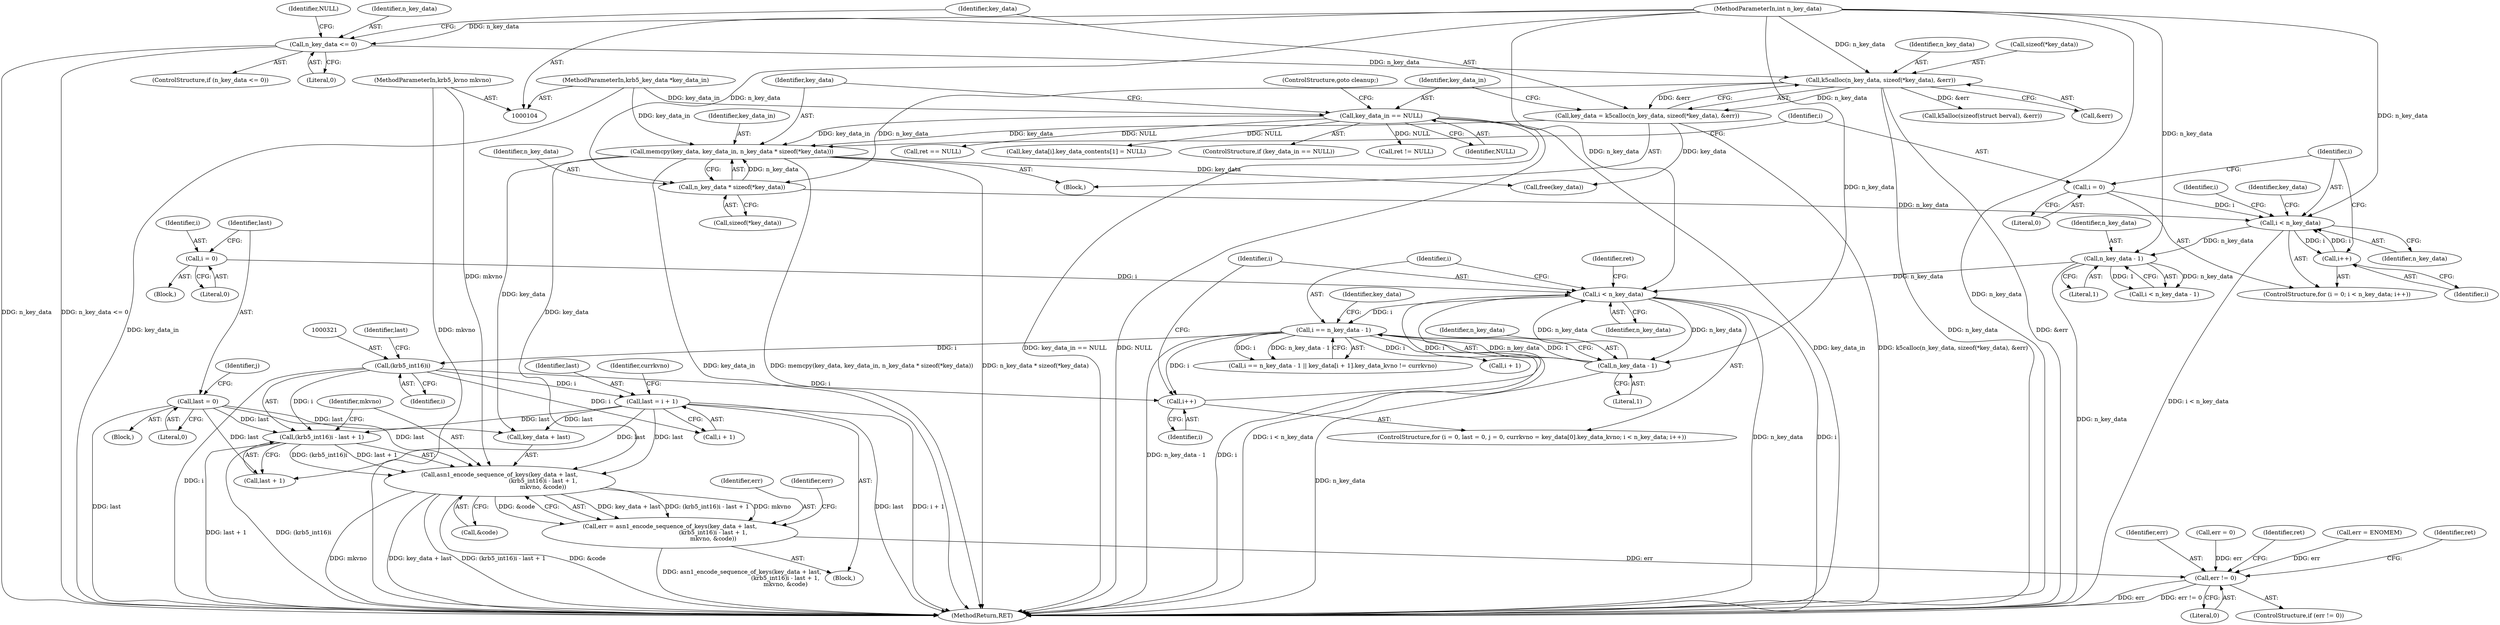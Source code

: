 digraph "0_krb5_dc7ed55c689d57de7f7408b34631bf06fec9dab1@pointer" {
"1000315" [label="(Call,asn1_encode_sequence_of_keys(key_data + last,\n                                               (krb5_int16)i - last + 1,\n                                               mkvno, &code))"];
"1000146" [label="(Call,memcpy(key_data, key_data_in, n_key_data * sizeof(*key_data)))"];
"1000132" [label="(Call,key_data = k5calloc(n_key_data, sizeof(*key_data), &err))"];
"1000134" [label="(Call,k5calloc(n_key_data, sizeof(*key_data), &err))"];
"1000127" [label="(Call,n_key_data <= 0)"];
"1000106" [label="(MethodParameterIn,int n_key_data)"];
"1000142" [label="(Call,key_data_in == NULL)"];
"1000105" [label="(MethodParameterIn,krb5_key_data *key_data_in)"];
"1000149" [label="(Call,n_key_data * sizeof(*key_data))"];
"1000259" [label="(Call,last = 0)"];
"1000354" [label="(Call,last = i + 1)"];
"1000320" [label="(Call,(krb5_int16)i)"];
"1000282" [label="(Call,i == n_key_data - 1)"];
"1000273" [label="(Call,i < n_key_data)"];
"1000276" [label="(Call,i++)"];
"1000255" [label="(Call,i = 0)"];
"1000284" [label="(Call,n_key_data - 1)"];
"1000213" [label="(Call,n_key_data - 1)"];
"1000158" [label="(Call,i < n_key_data)"];
"1000155" [label="(Call,i = 0)"];
"1000161" [label="(Call,i++)"];
"1000319" [label="(Call,(krb5_int16)i - last + 1)"];
"1000107" [label="(MethodParameterIn,krb5_kvno mkvno)"];
"1000313" [label="(Call,err = asn1_encode_sequence_of_keys(key_data + last,\n                                               (krb5_int16)i - last + 1,\n                                               mkvno, &code))"];
"1000375" [label="(Call,err != 0)"];
"1000281" [label="(Call,i == n_key_data - 1 || key_data[i + 1].key_data_kvno != currkvno)"];
"1000381" [label="(Identifier,ret)"];
"1000354" [label="(Call,last = i + 1)"];
"1000296" [label="(Block,)"];
"1000249" [label="(Call,err = ENOMEM)"];
"1000142" [label="(Call,key_data_in == NULL)"];
"1000282" [label="(Call,i == n_key_data - 1)"];
"1000409" [label="(Identifier,ret)"];
"1000105" [label="(MethodParameterIn,krb5_key_data *key_data_in)"];
"1000314" [label="(Identifier,err)"];
"1000330" [label="(Identifier,err)"];
"1000155" [label="(Call,i = 0)"];
"1000258" [label="(Block,)"];
"1000150" [label="(Identifier,n_key_data)"];
"1000257" [label="(Literal,0)"];
"1000106" [label="(MethodParameterIn,int n_key_data)"];
"1000198" [label="(Call,key_data[i].key_data_contents[1] = NULL)"];
"1000145" [label="(ControlStructure,goto cleanup;)"];
"1000276" [label="(Call,i++)"];
"1000277" [label="(Identifier,i)"];
"1000213" [label="(Call,n_key_data - 1)"];
"1000320" [label="(Call,(krb5_int16)i)"];
"1000259" [label="(Call,last = 0)"];
"1000141" [label="(ControlStructure,if (key_data_in == NULL))"];
"1000162" [label="(Identifier,i)"];
"1000156" [label="(Identifier,i)"];
"1000108" [label="(Block,)"];
"1000375" [label="(Call,err != 0)"];
"1000261" [label="(Literal,0)"];
"1000135" [label="(Identifier,n_key_data)"];
"1000129" [label="(Literal,0)"];
"1000284" [label="(Call,n_key_data - 1)"];
"1000147" [label="(Identifier,key_data)"];
"1000209" [label="(Identifier,i)"];
"1000275" [label="(Identifier,n_key_data)"];
"1000260" [label="(Identifier,last)"];
"1000274" [label="(Identifier,i)"];
"1000134" [label="(Call,k5calloc(n_key_data, sizeof(*key_data), &err))"];
"1000376" [label="(Identifier,err)"];
"1000128" [label="(Identifier,n_key_data)"];
"1000324" [label="(Identifier,last)"];
"1000126" [label="(ControlStructure,if (n_key_data <= 0))"];
"1000132" [label="(Call,key_data = k5calloc(n_key_data, sizeof(*key_data), &err))"];
"1000158" [label="(Call,i < n_key_data)"];
"1000214" [label="(Identifier,n_key_data)"];
"1000285" [label="(Identifier,n_key_data)"];
"1000255" [label="(Call,i = 0)"];
"1000256" [label="(Identifier,i)"];
"1000143" [label="(Identifier,key_data_in)"];
"1000327" [label="(Call,&code)"];
"1000154" [label="(ControlStructure,for (i = 0; i < n_key_data; i++))"];
"1000283" [label="(Identifier,i)"];
"1000323" [label="(Call,last + 1)"];
"1000315" [label="(Call,asn1_encode_sequence_of_keys(key_data + last,\n                                               (krb5_int16)i - last + 1,\n                                               mkvno, &code))"];
"1000253" [label="(ControlStructure,for (i = 0, last = 0, j = 0, currkvno = key_data[0].key_data_kvno; i < n_key_data; i++))"];
"1000374" [label="(ControlStructure,if (err != 0))"];
"1000151" [label="(Call,sizeof(*key_data))"];
"1000254" [label="(Block,)"];
"1000356" [label="(Call,i + 1)"];
"1000107" [label="(MethodParameterIn,krb5_kvno mkvno)"];
"1000211" [label="(Call,i < n_key_data - 1)"];
"1000149" [label="(Call,n_key_data * sizeof(*key_data))"];
"1000122" [label="(Call,err = 0)"];
"1000326" [label="(Identifier,mkvno)"];
"1000360" [label="(Identifier,currkvno)"];
"1000127" [label="(Call,n_key_data <= 0)"];
"1000148" [label="(Identifier,key_data_in)"];
"1000286" [label="(Literal,1)"];
"1000146" [label="(Call,memcpy(key_data, key_data_in, n_key_data * sizeof(*key_data)))"];
"1000380" [label="(Call,ret != NULL)"];
"1000291" [label="(Call,i + 1)"];
"1000372" [label="(Call,free(key_data))"];
"1000144" [label="(Identifier,NULL)"];
"1000157" [label="(Literal,0)"];
"1000168" [label="(Identifier,key_data)"];
"1000316" [label="(Call,key_data + last)"];
"1000273" [label="(Call,i < n_key_data)"];
"1000136" [label="(Call,sizeof(*key_data))"];
"1000319" [label="(Call,(krb5_int16)i - last + 1)"];
"1000161" [label="(Call,i++)"];
"1000301" [label="(Call,k5alloc(sizeof(struct berval), &err))"];
"1000160" [label="(Identifier,n_key_data)"];
"1000355" [label="(Identifier,last)"];
"1000377" [label="(Literal,0)"];
"1000131" [label="(Identifier,NULL)"];
"1000290" [label="(Identifier,key_data)"];
"1000133" [label="(Identifier,key_data)"];
"1000313" [label="(Call,err = asn1_encode_sequence_of_keys(key_data + last,\n                                               (krb5_int16)i - last + 1,\n                                               mkvno, &code))"];
"1000139" [label="(Call,&err)"];
"1000322" [label="(Identifier,i)"];
"1000410" [label="(MethodReturn,RET)"];
"1000264" [label="(Identifier,j)"];
"1000159" [label="(Identifier,i)"];
"1000245" [label="(Call,ret == NULL)"];
"1000368" [label="(Identifier,ret)"];
"1000215" [label="(Literal,1)"];
"1000315" -> "1000313"  [label="AST: "];
"1000315" -> "1000327"  [label="CFG: "];
"1000316" -> "1000315"  [label="AST: "];
"1000319" -> "1000315"  [label="AST: "];
"1000326" -> "1000315"  [label="AST: "];
"1000327" -> "1000315"  [label="AST: "];
"1000313" -> "1000315"  [label="CFG: "];
"1000315" -> "1000410"  [label="DDG: mkvno"];
"1000315" -> "1000410"  [label="DDG: key_data + last"];
"1000315" -> "1000410"  [label="DDG: (krb5_int16)i - last + 1"];
"1000315" -> "1000410"  [label="DDG: &code"];
"1000315" -> "1000313"  [label="DDG: key_data + last"];
"1000315" -> "1000313"  [label="DDG: (krb5_int16)i - last + 1"];
"1000315" -> "1000313"  [label="DDG: mkvno"];
"1000315" -> "1000313"  [label="DDG: &code"];
"1000146" -> "1000315"  [label="DDG: key_data"];
"1000259" -> "1000315"  [label="DDG: last"];
"1000354" -> "1000315"  [label="DDG: last"];
"1000319" -> "1000315"  [label="DDG: (krb5_int16)i"];
"1000319" -> "1000315"  [label="DDG: last + 1"];
"1000107" -> "1000315"  [label="DDG: mkvno"];
"1000146" -> "1000108"  [label="AST: "];
"1000146" -> "1000149"  [label="CFG: "];
"1000147" -> "1000146"  [label="AST: "];
"1000148" -> "1000146"  [label="AST: "];
"1000149" -> "1000146"  [label="AST: "];
"1000156" -> "1000146"  [label="CFG: "];
"1000146" -> "1000410"  [label="DDG: n_key_data * sizeof(*key_data)"];
"1000146" -> "1000410"  [label="DDG: key_data_in"];
"1000146" -> "1000410"  [label="DDG: memcpy(key_data, key_data_in, n_key_data * sizeof(*key_data))"];
"1000132" -> "1000146"  [label="DDG: key_data"];
"1000142" -> "1000146"  [label="DDG: key_data_in"];
"1000105" -> "1000146"  [label="DDG: key_data_in"];
"1000149" -> "1000146"  [label="DDG: n_key_data"];
"1000146" -> "1000316"  [label="DDG: key_data"];
"1000146" -> "1000372"  [label="DDG: key_data"];
"1000132" -> "1000108"  [label="AST: "];
"1000132" -> "1000134"  [label="CFG: "];
"1000133" -> "1000132"  [label="AST: "];
"1000134" -> "1000132"  [label="AST: "];
"1000143" -> "1000132"  [label="CFG: "];
"1000132" -> "1000410"  [label="DDG: k5calloc(n_key_data, sizeof(*key_data), &err)"];
"1000134" -> "1000132"  [label="DDG: n_key_data"];
"1000134" -> "1000132"  [label="DDG: &err"];
"1000132" -> "1000372"  [label="DDG: key_data"];
"1000134" -> "1000139"  [label="CFG: "];
"1000135" -> "1000134"  [label="AST: "];
"1000136" -> "1000134"  [label="AST: "];
"1000139" -> "1000134"  [label="AST: "];
"1000134" -> "1000410"  [label="DDG: &err"];
"1000134" -> "1000410"  [label="DDG: n_key_data"];
"1000127" -> "1000134"  [label="DDG: n_key_data"];
"1000106" -> "1000134"  [label="DDG: n_key_data"];
"1000134" -> "1000149"  [label="DDG: n_key_data"];
"1000134" -> "1000301"  [label="DDG: &err"];
"1000127" -> "1000126"  [label="AST: "];
"1000127" -> "1000129"  [label="CFG: "];
"1000128" -> "1000127"  [label="AST: "];
"1000129" -> "1000127"  [label="AST: "];
"1000131" -> "1000127"  [label="CFG: "];
"1000133" -> "1000127"  [label="CFG: "];
"1000127" -> "1000410"  [label="DDG: n_key_data <= 0"];
"1000127" -> "1000410"  [label="DDG: n_key_data"];
"1000106" -> "1000127"  [label="DDG: n_key_data"];
"1000106" -> "1000104"  [label="AST: "];
"1000106" -> "1000410"  [label="DDG: n_key_data"];
"1000106" -> "1000149"  [label="DDG: n_key_data"];
"1000106" -> "1000158"  [label="DDG: n_key_data"];
"1000106" -> "1000213"  [label="DDG: n_key_data"];
"1000106" -> "1000273"  [label="DDG: n_key_data"];
"1000106" -> "1000284"  [label="DDG: n_key_data"];
"1000142" -> "1000141"  [label="AST: "];
"1000142" -> "1000144"  [label="CFG: "];
"1000143" -> "1000142"  [label="AST: "];
"1000144" -> "1000142"  [label="AST: "];
"1000145" -> "1000142"  [label="CFG: "];
"1000147" -> "1000142"  [label="CFG: "];
"1000142" -> "1000410"  [label="DDG: key_data_in == NULL"];
"1000142" -> "1000410"  [label="DDG: NULL"];
"1000142" -> "1000410"  [label="DDG: key_data_in"];
"1000105" -> "1000142"  [label="DDG: key_data_in"];
"1000142" -> "1000198"  [label="DDG: NULL"];
"1000142" -> "1000245"  [label="DDG: NULL"];
"1000142" -> "1000380"  [label="DDG: NULL"];
"1000105" -> "1000104"  [label="AST: "];
"1000105" -> "1000410"  [label="DDG: key_data_in"];
"1000149" -> "1000151"  [label="CFG: "];
"1000150" -> "1000149"  [label="AST: "];
"1000151" -> "1000149"  [label="AST: "];
"1000149" -> "1000158"  [label="DDG: n_key_data"];
"1000259" -> "1000258"  [label="AST: "];
"1000259" -> "1000261"  [label="CFG: "];
"1000260" -> "1000259"  [label="AST: "];
"1000261" -> "1000259"  [label="AST: "];
"1000264" -> "1000259"  [label="CFG: "];
"1000259" -> "1000410"  [label="DDG: last"];
"1000259" -> "1000316"  [label="DDG: last"];
"1000259" -> "1000319"  [label="DDG: last"];
"1000259" -> "1000323"  [label="DDG: last"];
"1000354" -> "1000296"  [label="AST: "];
"1000354" -> "1000356"  [label="CFG: "];
"1000355" -> "1000354"  [label="AST: "];
"1000356" -> "1000354"  [label="AST: "];
"1000360" -> "1000354"  [label="CFG: "];
"1000354" -> "1000410"  [label="DDG: i + 1"];
"1000354" -> "1000410"  [label="DDG: last"];
"1000354" -> "1000316"  [label="DDG: last"];
"1000354" -> "1000319"  [label="DDG: last"];
"1000354" -> "1000323"  [label="DDG: last"];
"1000320" -> "1000354"  [label="DDG: i"];
"1000320" -> "1000319"  [label="AST: "];
"1000320" -> "1000322"  [label="CFG: "];
"1000321" -> "1000320"  [label="AST: "];
"1000322" -> "1000320"  [label="AST: "];
"1000324" -> "1000320"  [label="CFG: "];
"1000320" -> "1000410"  [label="DDG: i"];
"1000320" -> "1000276"  [label="DDG: i"];
"1000320" -> "1000319"  [label="DDG: i"];
"1000282" -> "1000320"  [label="DDG: i"];
"1000320" -> "1000356"  [label="DDG: i"];
"1000282" -> "1000281"  [label="AST: "];
"1000282" -> "1000284"  [label="CFG: "];
"1000283" -> "1000282"  [label="AST: "];
"1000284" -> "1000282"  [label="AST: "];
"1000290" -> "1000282"  [label="CFG: "];
"1000281" -> "1000282"  [label="CFG: "];
"1000282" -> "1000410"  [label="DDG: n_key_data - 1"];
"1000282" -> "1000410"  [label="DDG: i"];
"1000282" -> "1000276"  [label="DDG: i"];
"1000282" -> "1000281"  [label="DDG: i"];
"1000282" -> "1000281"  [label="DDG: n_key_data - 1"];
"1000273" -> "1000282"  [label="DDG: i"];
"1000284" -> "1000282"  [label="DDG: n_key_data"];
"1000284" -> "1000282"  [label="DDG: 1"];
"1000282" -> "1000291"  [label="DDG: i"];
"1000273" -> "1000253"  [label="AST: "];
"1000273" -> "1000275"  [label="CFG: "];
"1000274" -> "1000273"  [label="AST: "];
"1000275" -> "1000273"  [label="AST: "];
"1000283" -> "1000273"  [label="CFG: "];
"1000368" -> "1000273"  [label="CFG: "];
"1000273" -> "1000410"  [label="DDG: n_key_data"];
"1000273" -> "1000410"  [label="DDG: i"];
"1000273" -> "1000410"  [label="DDG: i < n_key_data"];
"1000276" -> "1000273"  [label="DDG: i"];
"1000255" -> "1000273"  [label="DDG: i"];
"1000284" -> "1000273"  [label="DDG: n_key_data"];
"1000213" -> "1000273"  [label="DDG: n_key_data"];
"1000273" -> "1000284"  [label="DDG: n_key_data"];
"1000276" -> "1000253"  [label="AST: "];
"1000276" -> "1000277"  [label="CFG: "];
"1000277" -> "1000276"  [label="AST: "];
"1000274" -> "1000276"  [label="CFG: "];
"1000255" -> "1000254"  [label="AST: "];
"1000255" -> "1000257"  [label="CFG: "];
"1000256" -> "1000255"  [label="AST: "];
"1000257" -> "1000255"  [label="AST: "];
"1000260" -> "1000255"  [label="CFG: "];
"1000284" -> "1000286"  [label="CFG: "];
"1000285" -> "1000284"  [label="AST: "];
"1000286" -> "1000284"  [label="AST: "];
"1000284" -> "1000410"  [label="DDG: n_key_data"];
"1000213" -> "1000211"  [label="AST: "];
"1000213" -> "1000215"  [label="CFG: "];
"1000214" -> "1000213"  [label="AST: "];
"1000215" -> "1000213"  [label="AST: "];
"1000211" -> "1000213"  [label="CFG: "];
"1000213" -> "1000410"  [label="DDG: n_key_data"];
"1000213" -> "1000211"  [label="DDG: n_key_data"];
"1000213" -> "1000211"  [label="DDG: 1"];
"1000158" -> "1000213"  [label="DDG: n_key_data"];
"1000158" -> "1000154"  [label="AST: "];
"1000158" -> "1000160"  [label="CFG: "];
"1000159" -> "1000158"  [label="AST: "];
"1000160" -> "1000158"  [label="AST: "];
"1000168" -> "1000158"  [label="CFG: "];
"1000209" -> "1000158"  [label="CFG: "];
"1000158" -> "1000410"  [label="DDG: i < n_key_data"];
"1000155" -> "1000158"  [label="DDG: i"];
"1000161" -> "1000158"  [label="DDG: i"];
"1000158" -> "1000161"  [label="DDG: i"];
"1000155" -> "1000154"  [label="AST: "];
"1000155" -> "1000157"  [label="CFG: "];
"1000156" -> "1000155"  [label="AST: "];
"1000157" -> "1000155"  [label="AST: "];
"1000159" -> "1000155"  [label="CFG: "];
"1000161" -> "1000154"  [label="AST: "];
"1000161" -> "1000162"  [label="CFG: "];
"1000162" -> "1000161"  [label="AST: "];
"1000159" -> "1000161"  [label="CFG: "];
"1000319" -> "1000323"  [label="CFG: "];
"1000323" -> "1000319"  [label="AST: "];
"1000326" -> "1000319"  [label="CFG: "];
"1000319" -> "1000410"  [label="DDG: last + 1"];
"1000319" -> "1000410"  [label="DDG: (krb5_int16)i"];
"1000107" -> "1000104"  [label="AST: "];
"1000107" -> "1000410"  [label="DDG: mkvno"];
"1000313" -> "1000296"  [label="AST: "];
"1000314" -> "1000313"  [label="AST: "];
"1000330" -> "1000313"  [label="CFG: "];
"1000313" -> "1000410"  [label="DDG: asn1_encode_sequence_of_keys(key_data + last,\n                                               (krb5_int16)i - last + 1,\n                                               mkvno, &code)"];
"1000313" -> "1000375"  [label="DDG: err"];
"1000375" -> "1000374"  [label="AST: "];
"1000375" -> "1000377"  [label="CFG: "];
"1000376" -> "1000375"  [label="AST: "];
"1000377" -> "1000375"  [label="AST: "];
"1000381" -> "1000375"  [label="CFG: "];
"1000409" -> "1000375"  [label="CFG: "];
"1000375" -> "1000410"  [label="DDG: err"];
"1000375" -> "1000410"  [label="DDG: err != 0"];
"1000122" -> "1000375"  [label="DDG: err"];
"1000249" -> "1000375"  [label="DDG: err"];
}
